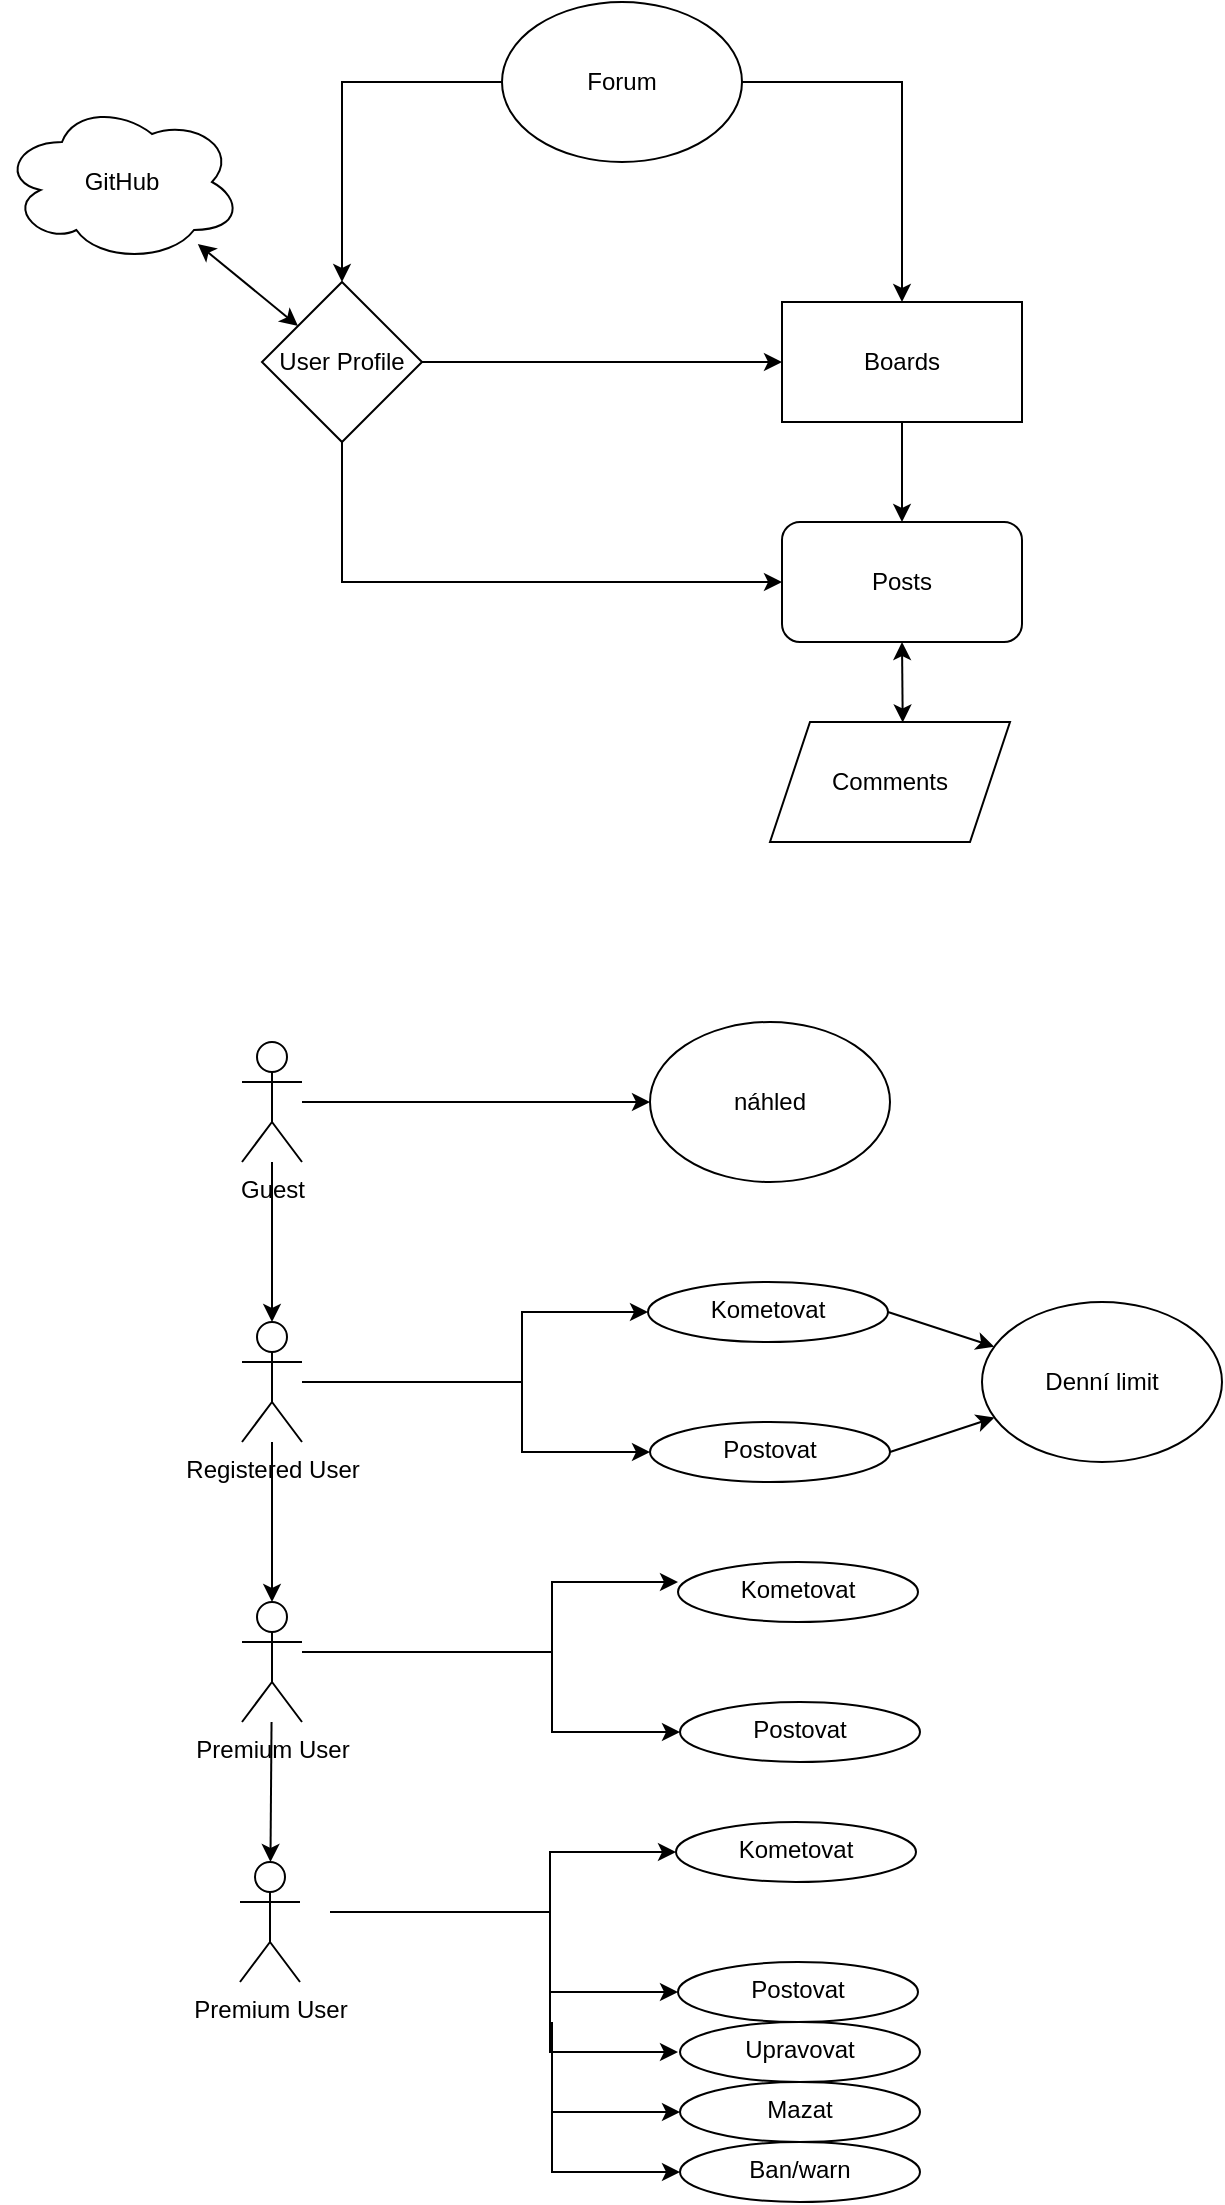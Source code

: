 <mxfile version="20.6.0" type="github">
  <diagram id="B-GyxHuO2gFk_xQ3-BS0" name="Page-1">
    <mxGraphModel dx="998" dy="571" grid="1" gridSize="10" guides="1" tooltips="1" connect="1" arrows="1" fold="1" page="1" pageScale="1" pageWidth="827" pageHeight="1169" math="0" shadow="0">
      <root>
        <mxCell id="0" />
        <mxCell id="1" parent="0" />
        <mxCell id="4lY4Kio69I_OR-ASVbmm-7" value="Forum" style="ellipse;whiteSpace=wrap;html=1;" parent="1" vertex="1">
          <mxGeometry x="280" y="40" width="120" height="80" as="geometry" />
        </mxCell>
        <mxCell id="4lY4Kio69I_OR-ASVbmm-17" value="" style="endArrow=classic;html=1;rounded=0;" parent="1" source="4lY4Kio69I_OR-ASVbmm-7" target="4lY4Kio69I_OR-ASVbmm-18" edge="1">
          <mxGeometry width="50" height="50" relative="1" as="geometry">
            <mxPoint x="280" y="310" as="sourcePoint" />
            <mxPoint x="196.071" y="190" as="targetPoint" />
            <Array as="points">
              <mxPoint x="200" y="80" />
            </Array>
          </mxGeometry>
        </mxCell>
        <mxCell id="4lY4Kio69I_OR-ASVbmm-18" value="User Profile" style="rhombus;whiteSpace=wrap;html=1;" parent="1" vertex="1">
          <mxGeometry x="160" y="180" width="80" height="80" as="geometry" />
        </mxCell>
        <mxCell id="4lY4Kio69I_OR-ASVbmm-20" value="" style="endArrow=classic;html=1;rounded=0;exitX=1;exitY=0.5;exitDx=0;exitDy=0;entryX=0;entryY=0.5;entryDx=0;entryDy=0;" parent="1" source="4lY4Kio69I_OR-ASVbmm-18" target="4lY4Kio69I_OR-ASVbmm-23" edge="1">
          <mxGeometry width="50" height="50" relative="1" as="geometry">
            <mxPoint x="130" y="370" as="sourcePoint" />
            <mxPoint x="280" y="300" as="targetPoint" />
            <Array as="points">
              <mxPoint x="280" y="220" />
            </Array>
          </mxGeometry>
        </mxCell>
        <mxCell id="4lY4Kio69I_OR-ASVbmm-23" value="Boards" style="rounded=0;whiteSpace=wrap;html=1;" parent="1" vertex="1">
          <mxGeometry x="420" y="190" width="120" height="60" as="geometry" />
        </mxCell>
        <mxCell id="4lY4Kio69I_OR-ASVbmm-24" value="Posts" style="rounded=1;whiteSpace=wrap;html=1;" parent="1" vertex="1">
          <mxGeometry x="420" y="300" width="120" height="60" as="geometry" />
        </mxCell>
        <mxCell id="4lY4Kio69I_OR-ASVbmm-25" value="" style="endArrow=classic;html=1;rounded=0;exitX=0.5;exitY=1;exitDx=0;exitDy=0;entryX=0.5;entryY=0;entryDx=0;entryDy=0;" parent="1" source="4lY4Kio69I_OR-ASVbmm-23" target="4lY4Kio69I_OR-ASVbmm-24" edge="1">
          <mxGeometry width="50" height="50" relative="1" as="geometry">
            <mxPoint x="620" y="170" as="sourcePoint" />
            <mxPoint x="670" y="120" as="targetPoint" />
          </mxGeometry>
        </mxCell>
        <mxCell id="4lY4Kio69I_OR-ASVbmm-26" value="" style="endArrow=classic;html=1;rounded=0;entryX=0.5;entryY=0;entryDx=0;entryDy=0;exitX=1;exitY=0.5;exitDx=0;exitDy=0;" parent="1" source="4lY4Kio69I_OR-ASVbmm-7" target="4lY4Kio69I_OR-ASVbmm-23" edge="1">
          <mxGeometry width="50" height="50" relative="1" as="geometry">
            <mxPoint x="500.0" y="80" as="sourcePoint" />
            <mxPoint x="670" y="120" as="targetPoint" />
            <Array as="points">
              <mxPoint x="480" y="80" />
            </Array>
          </mxGeometry>
        </mxCell>
        <mxCell id="4lY4Kio69I_OR-ASVbmm-30" value="Comments" style="shape=parallelogram;perimeter=parallelogramPerimeter;whiteSpace=wrap;html=1;fixedSize=1;" parent="1" vertex="1">
          <mxGeometry x="414" y="400" width="120" height="60" as="geometry" />
        </mxCell>
        <mxCell id="4lY4Kio69I_OR-ASVbmm-31" value="" style="endArrow=classic;startArrow=classic;html=1;rounded=0;exitX=0.553;exitY=0.004;exitDx=0;exitDy=0;entryX=0.5;entryY=1;entryDx=0;entryDy=0;exitPerimeter=0;" parent="1" source="4lY4Kio69I_OR-ASVbmm-30" target="4lY4Kio69I_OR-ASVbmm-24" edge="1">
          <mxGeometry width="50" height="50" relative="1" as="geometry">
            <mxPoint x="380" y="370" as="sourcePoint" />
            <mxPoint x="430" y="320" as="targetPoint" />
          </mxGeometry>
        </mxCell>
        <mxCell id="4lY4Kio69I_OR-ASVbmm-35" value="GitHub" style="ellipse;shape=cloud;whiteSpace=wrap;html=1;" parent="1" vertex="1">
          <mxGeometry x="30" y="90" width="120" height="80" as="geometry" />
        </mxCell>
        <mxCell id="4lY4Kio69I_OR-ASVbmm-37" value="" style="endArrow=classic;startArrow=classic;html=1;rounded=0;" parent="1" source="4lY4Kio69I_OR-ASVbmm-18" target="4lY4Kio69I_OR-ASVbmm-35" edge="1">
          <mxGeometry width="50" height="50" relative="1" as="geometry">
            <mxPoint x="200" y="220" as="sourcePoint" />
            <mxPoint x="380" y="270" as="targetPoint" />
          </mxGeometry>
        </mxCell>
        <mxCell id="w99t1GycE9zQLhxh5EwA-12" value="" style="edgeStyle=orthogonalEdgeStyle;rounded=0;orthogonalLoop=1;jettySize=auto;html=1;" parent="1" source="w99t1GycE9zQLhxh5EwA-1" target="w99t1GycE9zQLhxh5EwA-11" edge="1">
          <mxGeometry relative="1" as="geometry" />
        </mxCell>
        <mxCell id="w99t1GycE9zQLhxh5EwA-1" value="Guest" style="shape=umlActor;verticalLabelPosition=bottom;verticalAlign=top;html=1;outlineConnect=0;" parent="1" vertex="1">
          <mxGeometry x="150" y="560" width="30" height="60" as="geometry" />
        </mxCell>
        <mxCell id="w99t1GycE9zQLhxh5EwA-4" value="náhled" style="ellipse;whiteSpace=wrap;html=1;" parent="1" vertex="1">
          <mxGeometry x="354" y="550" width="120" height="80" as="geometry" />
        </mxCell>
        <mxCell id="w99t1GycE9zQLhxh5EwA-10" value="" style="endArrow=classic;html=1;rounded=0;" parent="1" source="w99t1GycE9zQLhxh5EwA-1" target="w99t1GycE9zQLhxh5EwA-4" edge="1">
          <mxGeometry width="50" height="50" relative="1" as="geometry">
            <mxPoint x="280" y="670" as="sourcePoint" />
            <mxPoint x="330" y="620" as="targetPoint" />
          </mxGeometry>
        </mxCell>
        <mxCell id="w99t1GycE9zQLhxh5EwA-14" value="" style="edgeStyle=orthogonalEdgeStyle;rounded=0;orthogonalLoop=1;jettySize=auto;html=1;" parent="1" source="w99t1GycE9zQLhxh5EwA-11" target="w99t1GycE9zQLhxh5EwA-13" edge="1">
          <mxGeometry relative="1" as="geometry" />
        </mxCell>
        <mxCell id="w99t1GycE9zQLhxh5EwA-16" value="" style="edgeStyle=orthogonalEdgeStyle;rounded=0;orthogonalLoop=1;jettySize=auto;html=1;entryX=0;entryY=0.5;entryDx=0;entryDy=0;" parent="1" source="w99t1GycE9zQLhxh5EwA-11" target="w99t1GycE9zQLhxh5EwA-15" edge="1">
          <mxGeometry relative="1" as="geometry">
            <Array as="points">
              <mxPoint x="165" y="730" />
              <mxPoint x="290" y="730" />
              <mxPoint x="290" y="685" />
            </Array>
          </mxGeometry>
        </mxCell>
        <mxCell id="w99t1GycE9zQLhxh5EwA-11" value="Registered User" style="shape=umlActor;verticalLabelPosition=bottom;verticalAlign=top;html=1;outlineConnect=0;" parent="1" vertex="1">
          <mxGeometry x="150" y="700" width="30" height="60" as="geometry" />
        </mxCell>
        <mxCell id="w99t1GycE9zQLhxh5EwA-13" value="Premium User" style="shape=umlActor;verticalLabelPosition=bottom;verticalAlign=top;html=1;outlineConnect=0;" parent="1" vertex="1">
          <mxGeometry x="150" y="840" width="30" height="60" as="geometry" />
        </mxCell>
        <mxCell id="w99t1GycE9zQLhxh5EwA-15" value="Kometovat" style="ellipse;whiteSpace=wrap;html=1;verticalAlign=top;" parent="1" vertex="1">
          <mxGeometry x="353" y="680" width="120" height="30" as="geometry" />
        </mxCell>
        <mxCell id="w99t1GycE9zQLhxh5EwA-21" value="Postovat" style="ellipse;whiteSpace=wrap;html=1;verticalAlign=top;" parent="1" vertex="1">
          <mxGeometry x="354" y="750" width="120" height="30" as="geometry" />
        </mxCell>
        <mxCell id="w99t1GycE9zQLhxh5EwA-22" value="" style="endArrow=classic;html=1;rounded=0;entryX=0;entryY=0.5;entryDx=0;entryDy=0;" parent="1" target="w99t1GycE9zQLhxh5EwA-21" edge="1">
          <mxGeometry width="50" height="50" relative="1" as="geometry">
            <mxPoint x="290" y="720" as="sourcePoint" />
            <mxPoint x="390" y="740" as="targetPoint" />
            <Array as="points">
              <mxPoint x="290" y="765" />
            </Array>
          </mxGeometry>
        </mxCell>
        <mxCell id="w99t1GycE9zQLhxh5EwA-24" value="" style="endArrow=classic;html=1;rounded=0;exitX=1;exitY=0.5;exitDx=0;exitDy=0;" parent="1" source="w99t1GycE9zQLhxh5EwA-21" target="w99t1GycE9zQLhxh5EwA-26" edge="1">
          <mxGeometry width="50" height="50" relative="1" as="geometry">
            <mxPoint x="340" y="880" as="sourcePoint" />
            <mxPoint x="640" y="780" as="targetPoint" />
            <Array as="points" />
          </mxGeometry>
        </mxCell>
        <mxCell id="w99t1GycE9zQLhxh5EwA-25" value="" style="endArrow=classic;html=1;rounded=0;exitX=1;exitY=0.5;exitDx=0;exitDy=0;startArrow=none;" parent="1" source="w99t1GycE9zQLhxh5EwA-15" target="w99t1GycE9zQLhxh5EwA-26" edge="1">
          <mxGeometry width="50" height="50" relative="1" as="geometry">
            <mxPoint x="340" y="880" as="sourcePoint" />
            <mxPoint x="640" y="780" as="targetPoint" />
            <Array as="points" />
          </mxGeometry>
        </mxCell>
        <mxCell id="w99t1GycE9zQLhxh5EwA-26" value="Denní limit" style="ellipse;whiteSpace=wrap;html=1;" parent="1" vertex="1">
          <mxGeometry x="520" y="690" width="120" height="80" as="geometry" />
        </mxCell>
        <mxCell id="w99t1GycE9zQLhxh5EwA-39" value="Kometovat" style="ellipse;whiteSpace=wrap;html=1;verticalAlign=top;" parent="1" vertex="1">
          <mxGeometry x="368" y="820" width="120" height="30" as="geometry" />
        </mxCell>
        <mxCell id="w99t1GycE9zQLhxh5EwA-42" value="Postovat" style="ellipse;whiteSpace=wrap;html=1;verticalAlign=top;" parent="1" vertex="1">
          <mxGeometry x="369" y="890" width="120" height="30" as="geometry" />
        </mxCell>
        <mxCell id="w99t1GycE9zQLhxh5EwA-43" value="" style="endArrow=classic;html=1;rounded=0;entryX=0;entryY=0.5;entryDx=0;entryDy=0;" parent="1" target="w99t1GycE9zQLhxh5EwA-42" edge="1">
          <mxGeometry width="50" height="50" relative="1" as="geometry">
            <mxPoint x="305" y="860" as="sourcePoint" />
            <mxPoint x="405" y="880" as="targetPoint" />
            <Array as="points">
              <mxPoint x="305" y="905" />
            </Array>
          </mxGeometry>
        </mxCell>
        <mxCell id="w99t1GycE9zQLhxh5EwA-48" value="" style="edgeStyle=orthogonalEdgeStyle;rounded=0;orthogonalLoop=1;jettySize=auto;html=1;entryX=0;entryY=0.5;entryDx=0;entryDy=0;" parent="1" edge="1">
          <mxGeometry relative="1" as="geometry">
            <mxPoint x="195" y="865" as="sourcePoint" />
            <mxPoint x="368" y="830" as="targetPoint" />
            <Array as="points">
              <mxPoint x="180" y="865" />
              <mxPoint x="305" y="865" />
              <mxPoint x="305" y="820" />
            </Array>
          </mxGeometry>
        </mxCell>
        <mxCell id="w99t1GycE9zQLhxh5EwA-49" value="Premium User" style="shape=umlActor;verticalLabelPosition=bottom;verticalAlign=top;html=1;outlineConnect=0;" parent="1" vertex="1">
          <mxGeometry x="149" y="970" width="30" height="60" as="geometry" />
        </mxCell>
        <mxCell id="w99t1GycE9zQLhxh5EwA-52" value="Postovat" style="ellipse;whiteSpace=wrap;html=1;verticalAlign=top;" parent="1" vertex="1">
          <mxGeometry x="368" y="1020" width="120" height="30" as="geometry" />
        </mxCell>
        <mxCell id="w99t1GycE9zQLhxh5EwA-53" value="" style="endArrow=classic;html=1;rounded=0;entryX=0;entryY=0.5;entryDx=0;entryDy=0;" parent="1" target="w99t1GycE9zQLhxh5EwA-52" edge="1">
          <mxGeometry width="50" height="50" relative="1" as="geometry">
            <mxPoint x="304" y="990" as="sourcePoint" />
            <mxPoint x="404" y="1010" as="targetPoint" />
            <Array as="points">
              <mxPoint x="304" y="1035" />
            </Array>
          </mxGeometry>
        </mxCell>
        <mxCell id="w99t1GycE9zQLhxh5EwA-54" value="" style="edgeStyle=orthogonalEdgeStyle;rounded=0;orthogonalLoop=1;jettySize=auto;html=1;entryX=0;entryY=0.5;entryDx=0;entryDy=0;" parent="1" target="w99t1GycE9zQLhxh5EwA-56" edge="1">
          <mxGeometry relative="1" as="geometry">
            <mxPoint x="194" y="995" as="sourcePoint" />
            <mxPoint x="367" y="960" as="targetPoint" />
            <Array as="points">
              <mxPoint x="304" y="995" />
              <mxPoint x="304" y="965" />
            </Array>
          </mxGeometry>
        </mxCell>
        <mxCell id="w99t1GycE9zQLhxh5EwA-55" value="" style="endArrow=classic;html=1;rounded=0;" parent="1" source="w99t1GycE9zQLhxh5EwA-13" target="w99t1GycE9zQLhxh5EwA-49" edge="1">
          <mxGeometry width="50" height="50" relative="1" as="geometry">
            <mxPoint x="300" y="1030" as="sourcePoint" />
            <mxPoint x="350" y="980" as="targetPoint" />
          </mxGeometry>
        </mxCell>
        <mxCell id="w99t1GycE9zQLhxh5EwA-56" value="Kometovat" style="ellipse;whiteSpace=wrap;html=1;verticalAlign=top;" parent="1" vertex="1">
          <mxGeometry x="367" y="950" width="120" height="30" as="geometry" />
        </mxCell>
        <mxCell id="w99t1GycE9zQLhxh5EwA-57" value="Upravovat" style="ellipse;whiteSpace=wrap;html=1;verticalAlign=top;" parent="1" vertex="1">
          <mxGeometry x="369" y="1050" width="120" height="30" as="geometry" />
        </mxCell>
        <mxCell id="w99t1GycE9zQLhxh5EwA-58" value="Mazat" style="ellipse;whiteSpace=wrap;html=1;verticalAlign=top;" parent="1" vertex="1">
          <mxGeometry x="369" y="1080" width="120" height="30" as="geometry" />
        </mxCell>
        <mxCell id="w99t1GycE9zQLhxh5EwA-59" value="Ban/warn" style="ellipse;whiteSpace=wrap;html=1;verticalAlign=top;" parent="1" vertex="1">
          <mxGeometry x="369" y="1110" width="120" height="30" as="geometry" />
        </mxCell>
        <mxCell id="w99t1GycE9zQLhxh5EwA-61" value="" style="endArrow=classic;html=1;rounded=0;entryX=0;entryY=0.5;entryDx=0;entryDy=0;" parent="1" edge="1">
          <mxGeometry width="50" height="50" relative="1" as="geometry">
            <mxPoint x="304.0" y="1020" as="sourcePoint" />
            <mxPoint x="368" y="1065.0" as="targetPoint" />
            <Array as="points">
              <mxPoint x="304" y="1065" />
            </Array>
          </mxGeometry>
        </mxCell>
        <mxCell id="w99t1GycE9zQLhxh5EwA-62" value="" style="endArrow=classic;html=1;rounded=0;entryX=0;entryY=0.5;entryDx=0;entryDy=0;" parent="1" edge="1">
          <mxGeometry width="50" height="50" relative="1" as="geometry">
            <mxPoint x="305.0" y="1050.0" as="sourcePoint" />
            <mxPoint x="369" y="1095.0" as="targetPoint" />
            <Array as="points">
              <mxPoint x="305" y="1095" />
            </Array>
          </mxGeometry>
        </mxCell>
        <mxCell id="w99t1GycE9zQLhxh5EwA-63" value="" style="endArrow=classic;html=1;rounded=0;entryX=0;entryY=0.5;entryDx=0;entryDy=0;" parent="1" edge="1">
          <mxGeometry width="50" height="50" relative="1" as="geometry">
            <mxPoint x="305.0" y="1080.0" as="sourcePoint" />
            <mxPoint x="369" y="1125.0" as="targetPoint" />
            <Array as="points">
              <mxPoint x="305" y="1125" />
            </Array>
          </mxGeometry>
        </mxCell>
        <mxCell id="gPd5nEiAW6UVoMIE71m4-2" value="" style="endArrow=classic;html=1;rounded=0;exitX=0.5;exitY=1;exitDx=0;exitDy=0;entryX=0;entryY=0.5;entryDx=0;entryDy=0;" edge="1" parent="1" source="4lY4Kio69I_OR-ASVbmm-18" target="4lY4Kio69I_OR-ASVbmm-24">
          <mxGeometry width="50" height="50" relative="1" as="geometry">
            <mxPoint x="250" y="230" as="sourcePoint" />
            <mxPoint x="430" y="230" as="targetPoint" />
            <Array as="points">
              <mxPoint x="200" y="330" />
            </Array>
          </mxGeometry>
        </mxCell>
      </root>
    </mxGraphModel>
  </diagram>
</mxfile>
